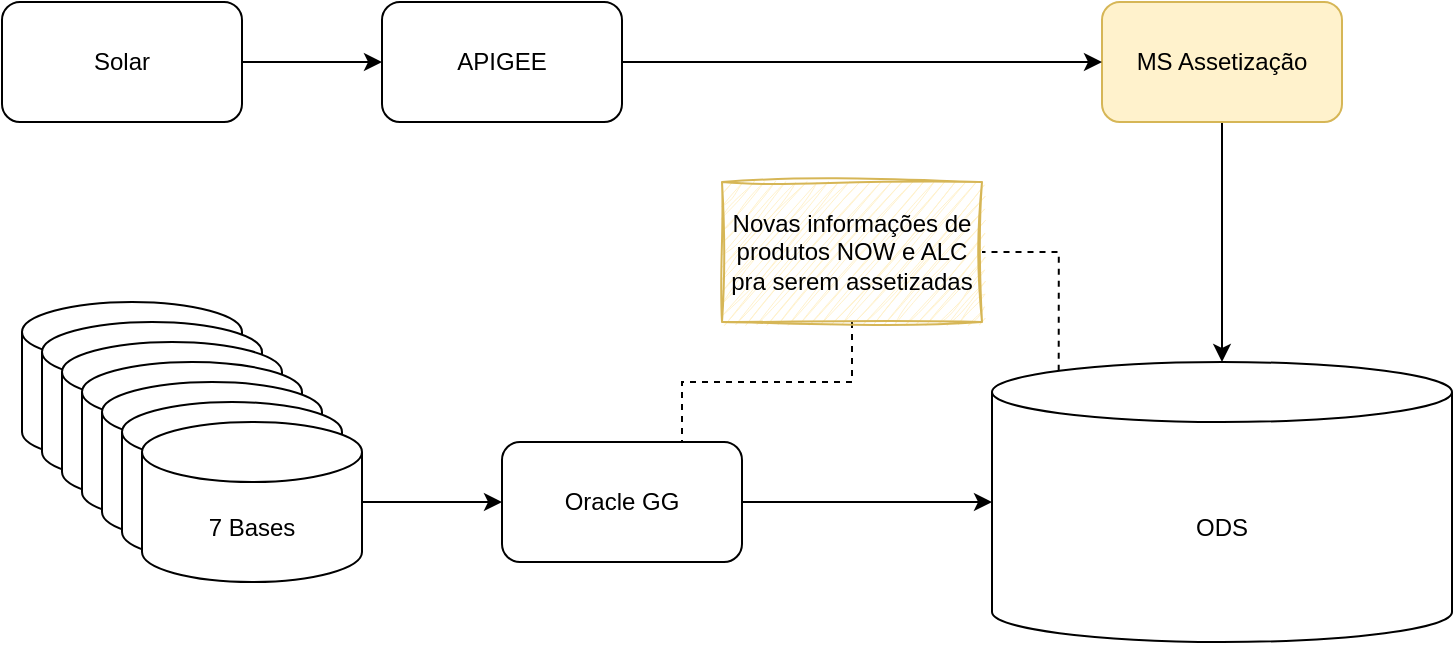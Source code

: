<mxfile version="24.9.0">
  <diagram name="Página-1" id="a-EhBjXfqa5e0Fs22kzi">
    <mxGraphModel dx="1050" dy="530" grid="1" gridSize="10" guides="1" tooltips="1" connect="1" arrows="1" fold="1" page="1" pageScale="1" pageWidth="827" pageHeight="1169" math="0" shadow="0">
      <root>
        <mxCell id="0" />
        <mxCell id="1" parent="0" />
        <mxCell id="H4uz77oPGVxmTWOlruLQ-1" value="ODS" style="shape=cylinder3;whiteSpace=wrap;html=1;boundedLbl=1;backgroundOutline=1;size=15;hachureGap=4;fontFamily=Helvetica;" parent="1" vertex="1">
          <mxGeometry x="535" y="270" width="230" height="140" as="geometry" />
        </mxCell>
        <mxCell id="H4uz77oPGVxmTWOlruLQ-3" style="edgeStyle=orthogonalEdgeStyle;rounded=0;hachureGap=4;orthogonalLoop=1;jettySize=auto;html=1;fontFamily=Architects Daughter;fontSource=https%3A%2F%2Ffonts.googleapis.com%2Fcss%3Ffamily%3DArchitects%2BDaughter;" parent="1" source="H4uz77oPGVxmTWOlruLQ-2" target="H4uz77oPGVxmTWOlruLQ-1" edge="1">
          <mxGeometry relative="1" as="geometry" />
        </mxCell>
        <mxCell id="H4uz77oPGVxmTWOlruLQ-2" value="MS Assetização" style="rounded=1;whiteSpace=wrap;html=1;hachureGap=4;fontFamily=Helvetica;fillColor=#fff2cc;strokeColor=#d6b656;" parent="1" vertex="1">
          <mxGeometry x="590" y="90" width="120" height="60" as="geometry" />
        </mxCell>
        <mxCell id="H4uz77oPGVxmTWOlruLQ-7" style="edgeStyle=orthogonalEdgeStyle;rounded=0;hachureGap=4;orthogonalLoop=1;jettySize=auto;html=1;entryX=0;entryY=0.5;entryDx=0;entryDy=0;fontFamily=Architects Daughter;fontSource=https%3A%2F%2Ffonts.googleapis.com%2Fcss%3Ffamily%3DArchitects%2BDaughter;" parent="1" source="H4uz77oPGVxmTWOlruLQ-4" target="H4uz77oPGVxmTWOlruLQ-5" edge="1">
          <mxGeometry relative="1" as="geometry" />
        </mxCell>
        <mxCell id="H4uz77oPGVxmTWOlruLQ-4" value="Solar" style="rounded=1;whiteSpace=wrap;html=1;hachureGap=4;fontFamily=Helvetica;" parent="1" vertex="1">
          <mxGeometry x="40" y="90" width="120" height="60" as="geometry" />
        </mxCell>
        <mxCell id="H4uz77oPGVxmTWOlruLQ-6" style="edgeStyle=orthogonalEdgeStyle;rounded=0;hachureGap=4;orthogonalLoop=1;jettySize=auto;html=1;entryX=0;entryY=0.5;entryDx=0;entryDy=0;fontFamily=Architects Daughter;fontSource=https%3A%2F%2Ffonts.googleapis.com%2Fcss%3Ffamily%3DArchitects%2BDaughter;" parent="1" source="H4uz77oPGVxmTWOlruLQ-5" target="H4uz77oPGVxmTWOlruLQ-2" edge="1">
          <mxGeometry relative="1" as="geometry" />
        </mxCell>
        <mxCell id="H4uz77oPGVxmTWOlruLQ-5" value="APIGEE" style="rounded=1;whiteSpace=wrap;html=1;hachureGap=4;fontFamily=Helvetica;" parent="1" vertex="1">
          <mxGeometry x="230" y="90" width="120" height="60" as="geometry" />
        </mxCell>
        <mxCell id="H4uz77oPGVxmTWOlruLQ-8" value="" style="shape=cylinder3;whiteSpace=wrap;html=1;boundedLbl=1;backgroundOutline=1;size=15;hachureGap=4;fontFamily=Architects Daughter;fontSource=https%3A%2F%2Ffonts.googleapis.com%2Fcss%3Ffamily%3DArchitects%2BDaughter;" parent="1" vertex="1">
          <mxGeometry x="50" y="240" width="110" height="80" as="geometry" />
        </mxCell>
        <mxCell id="H4uz77oPGVxmTWOlruLQ-9" value="" style="shape=cylinder3;whiteSpace=wrap;html=1;boundedLbl=1;backgroundOutline=1;size=15;hachureGap=4;fontFamily=Architects Daughter;fontSource=https%3A%2F%2Ffonts.googleapis.com%2Fcss%3Ffamily%3DArchitects%2BDaughter;" parent="1" vertex="1">
          <mxGeometry x="60" y="250" width="110" height="80" as="geometry" />
        </mxCell>
        <mxCell id="H4uz77oPGVxmTWOlruLQ-10" value="" style="shape=cylinder3;whiteSpace=wrap;html=1;boundedLbl=1;backgroundOutline=1;size=15;hachureGap=4;fontFamily=Architects Daughter;fontSource=https%3A%2F%2Ffonts.googleapis.com%2Fcss%3Ffamily%3DArchitects%2BDaughter;" parent="1" vertex="1">
          <mxGeometry x="70" y="260" width="110" height="80" as="geometry" />
        </mxCell>
        <mxCell id="H4uz77oPGVxmTWOlruLQ-11" value="" style="shape=cylinder3;whiteSpace=wrap;html=1;boundedLbl=1;backgroundOutline=1;size=15;hachureGap=4;fontFamily=Architects Daughter;fontSource=https%3A%2F%2Ffonts.googleapis.com%2Fcss%3Ffamily%3DArchitects%2BDaughter;" parent="1" vertex="1">
          <mxGeometry x="80" y="270" width="110" height="80" as="geometry" />
        </mxCell>
        <mxCell id="H4uz77oPGVxmTWOlruLQ-12" value="" style="shape=cylinder3;whiteSpace=wrap;html=1;boundedLbl=1;backgroundOutline=1;size=15;hachureGap=4;fontFamily=Architects Daughter;fontSource=https%3A%2F%2Ffonts.googleapis.com%2Fcss%3Ffamily%3DArchitects%2BDaughter;" parent="1" vertex="1">
          <mxGeometry x="90" y="280" width="110" height="80" as="geometry" />
        </mxCell>
        <mxCell id="H4uz77oPGVxmTWOlruLQ-13" value="" style="shape=cylinder3;whiteSpace=wrap;html=1;boundedLbl=1;backgroundOutline=1;size=15;hachureGap=4;fontFamily=Architects Daughter;fontSource=https%3A%2F%2Ffonts.googleapis.com%2Fcss%3Ffamily%3DArchitects%2BDaughter;" parent="1" vertex="1">
          <mxGeometry x="100" y="290" width="110" height="80" as="geometry" />
        </mxCell>
        <mxCell id="H4uz77oPGVxmTWOlruLQ-15" style="edgeStyle=orthogonalEdgeStyle;rounded=0;hachureGap=4;orthogonalLoop=1;jettySize=auto;html=1;fontFamily=Architects Daughter;fontSource=https%3A%2F%2Ffonts.googleapis.com%2Fcss%3Ffamily%3DArchitects%2BDaughter;entryX=0;entryY=0.5;entryDx=0;entryDy=0;" parent="1" source="H4uz77oPGVxmTWOlruLQ-14" target="H4uz77oPGVxmTWOlruLQ-16" edge="1">
          <mxGeometry relative="1" as="geometry">
            <mxPoint x="280" y="340" as="targetPoint" />
          </mxGeometry>
        </mxCell>
        <mxCell id="H4uz77oPGVxmTWOlruLQ-14" value="7 Bases" style="shape=cylinder3;whiteSpace=wrap;html=1;boundedLbl=1;backgroundOutline=1;size=15;hachureGap=4;fontFamily=Helvetica;" parent="1" vertex="1">
          <mxGeometry x="110" y="300" width="110" height="80" as="geometry" />
        </mxCell>
        <mxCell id="H4uz77oPGVxmTWOlruLQ-16" value="Oracle GG" style="rounded=1;whiteSpace=wrap;html=1;hachureGap=4;fontFamily=Helvetica;" parent="1" vertex="1">
          <mxGeometry x="290" y="310" width="120" height="60" as="geometry" />
        </mxCell>
        <mxCell id="H4uz77oPGVxmTWOlruLQ-17" style="edgeStyle=orthogonalEdgeStyle;rounded=0;hachureGap=4;orthogonalLoop=1;jettySize=auto;html=1;entryX=0;entryY=0.5;entryDx=0;entryDy=0;entryPerimeter=0;fontFamily=Architects Daughter;fontSource=https%3A%2F%2Ffonts.googleapis.com%2Fcss%3Ffamily%3DArchitects%2BDaughter;" parent="1" source="H4uz77oPGVxmTWOlruLQ-16" target="H4uz77oPGVxmTWOlruLQ-1" edge="1">
          <mxGeometry relative="1" as="geometry" />
        </mxCell>
        <mxCell id="MzDI3if3DtIm-t6Tf3Bs-2" style="edgeStyle=orthogonalEdgeStyle;rounded=0;hachureGap=4;orthogonalLoop=1;jettySize=auto;html=1;entryX=0.75;entryY=0;entryDx=0;entryDy=0;fontFamily=Architects Daughter;fontSource=https%3A%2F%2Ffonts.googleapis.com%2Fcss%3Ffamily%3DArchitects%2BDaughter;endArrow=none;endFill=0;dashed=1;" edge="1" parent="1" source="MzDI3if3DtIm-t6Tf3Bs-1" target="H4uz77oPGVxmTWOlruLQ-16">
          <mxGeometry relative="1" as="geometry" />
        </mxCell>
        <mxCell id="MzDI3if3DtIm-t6Tf3Bs-1" value="Novas informações de produtos NOW e ALC pra serem assetizadas" style="text;html=1;align=center;verticalAlign=middle;whiteSpace=wrap;rounded=0;fontFamily=Helvetica;fillColor=#fff2cc;strokeColor=#d6b656;sketch=1;curveFitting=1;jiggle=2;" vertex="1" parent="1">
          <mxGeometry x="400" y="180" width="130" height="70" as="geometry" />
        </mxCell>
        <mxCell id="MzDI3if3DtIm-t6Tf3Bs-3" style="edgeStyle=orthogonalEdgeStyle;rounded=0;hachureGap=4;orthogonalLoop=1;jettySize=auto;html=1;entryX=1;entryY=0.5;entryDx=0;entryDy=0;fontFamily=Architects Daughter;fontSource=https%3A%2F%2Ffonts.googleapis.com%2Fcss%3Ffamily%3DArchitects%2BDaughter;endArrow=none;endFill=0;dashed=1;exitX=0.145;exitY=0;exitDx=0;exitDy=4.35;exitPerimeter=0;" edge="1" parent="1" source="H4uz77oPGVxmTWOlruLQ-1" target="MzDI3if3DtIm-t6Tf3Bs-1">
          <mxGeometry relative="1" as="geometry">
            <mxPoint x="475" y="260" as="sourcePoint" />
            <mxPoint x="390" y="320" as="targetPoint" />
            <Array as="points">
              <mxPoint x="568" y="215" />
            </Array>
          </mxGeometry>
        </mxCell>
      </root>
    </mxGraphModel>
  </diagram>
</mxfile>
